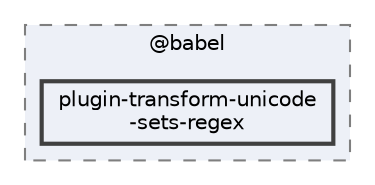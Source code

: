digraph "pkiclassroomrescheduler/src/main/frontend/node_modules/@babel/plugin-transform-unicode-sets-regex"
{
 // LATEX_PDF_SIZE
  bgcolor="transparent";
  edge [fontname=Helvetica,fontsize=10,labelfontname=Helvetica,labelfontsize=10];
  node [fontname=Helvetica,fontsize=10,shape=box,height=0.2,width=0.4];
  compound=true
  subgraph clusterdir_bc8070c8b402176472541bb6f0cba6df {
    graph [ bgcolor="#edf0f7", pencolor="grey50", label="@babel", fontname=Helvetica,fontsize=10 style="filled,dashed", URL="dir_bc8070c8b402176472541bb6f0cba6df.html",tooltip=""]
  dir_bf4ac027330bfa3e5b1911bc6a3dbf39 [label="plugin-transform-unicode\l-sets-regex", fillcolor="#edf0f7", color="grey25", style="filled,bold", URL="dir_bf4ac027330bfa3e5b1911bc6a3dbf39.html",tooltip=""];
  }
}
